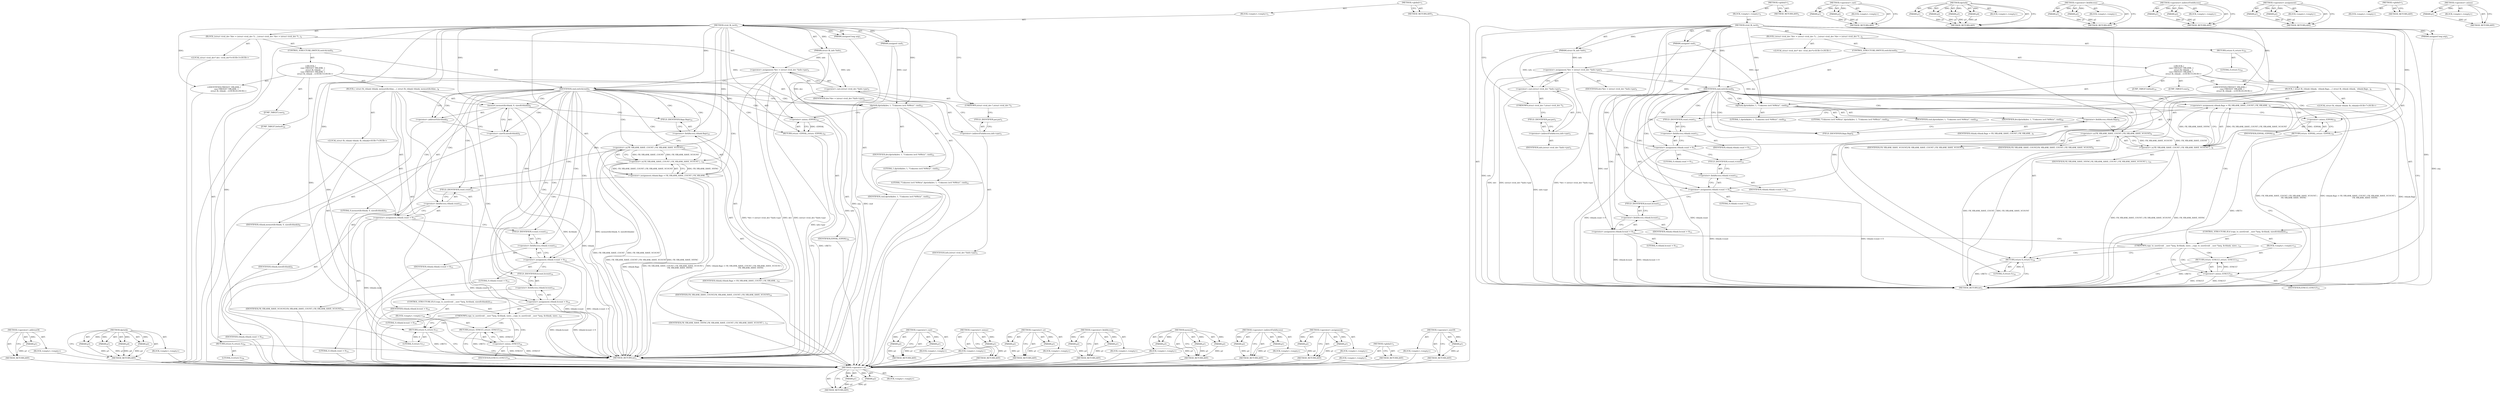 digraph "&lt;operator&gt;.sizeOf" {
vulnerable_120 [label=<(METHOD,&lt;operator&gt;.or)>];
vulnerable_121 [label=<(PARAM,p1)>];
vulnerable_122 [label=<(PARAM,p2)>];
vulnerable_123 [label=<(BLOCK,&lt;empty&gt;,&lt;empty&gt;)>];
vulnerable_124 [label=<(METHOD_RETURN,ANY)>];
vulnerable_6 [label=<(METHOD,&lt;global&gt;)<SUB>1</SUB>>];
vulnerable_7 [label=<(BLOCK,&lt;empty&gt;,&lt;empty&gt;)<SUB>1</SUB>>];
vulnerable_8 [label=<(METHOD,vivid_fb_ioctl)<SUB>1</SUB>>];
vulnerable_9 [label=<(PARAM,struct fb_info *info)<SUB>1</SUB>>];
vulnerable_10 [label=<(PARAM,unsigned cmd)<SUB>1</SUB>>];
vulnerable_11 [label=<(PARAM,unsigned long arg)<SUB>1</SUB>>];
vulnerable_12 [label=<(BLOCK,{
	struct vivid_dev *dev = (struct vivid_dev *)...,{
	struct vivid_dev *dev = (struct vivid_dev *)...)<SUB>2</SUB>>];
vulnerable_13 [label="<(LOCAL,struct vivid_dev* dev: vivid_dev*)<SUB>3</SUB>>"];
vulnerable_14 [label=<(&lt;operator&gt;.assignment,*dev = (struct vivid_dev *)info-&gt;par)<SUB>3</SUB>>];
vulnerable_15 [label=<(IDENTIFIER,dev,*dev = (struct vivid_dev *)info-&gt;par)<SUB>3</SUB>>];
vulnerable_16 [label=<(&lt;operator&gt;.cast,(struct vivid_dev *)info-&gt;par)<SUB>3</SUB>>];
vulnerable_17 [label=<(UNKNOWN,struct vivid_dev *,struct vivid_dev *)<SUB>3</SUB>>];
vulnerable_18 [label=<(&lt;operator&gt;.indirectFieldAccess,info-&gt;par)<SUB>3</SUB>>];
vulnerable_19 [label=<(IDENTIFIER,info,(struct vivid_dev *)info-&gt;par)<SUB>3</SUB>>];
vulnerable_20 [label=<(FIELD_IDENTIFIER,par,par)<SUB>3</SUB>>];
vulnerable_21 [label=<(CONTROL_STRUCTURE,SWITCH,switch(cmd))<SUB>5</SUB>>];
vulnerable_22 [label=<(IDENTIFIER,cmd,switch(cmd))<SUB>5</SUB>>];
vulnerable_23 [label="<(BLOCK,{
 	case FBIOGET_VBLANK: {
 		struct fb_vblank ...,{
 	case FBIOGET_VBLANK: {
 		struct fb_vblank ...)<SUB>5</SUB>>"];
vulnerable_24 [label=<(JUMP_TARGET,case)<SUB>6</SUB>>];
vulnerable_25 [label="<(IDENTIFIER,FBIOGET_VBLANK,{
 	case FBIOGET_VBLANK: {
 		struct fb_vblank ...)<SUB>6</SUB>>"];
vulnerable_26 [label=<(BLOCK,{
 		struct fb_vblank vblank;
 
 		vblank.flags...,{
 		struct fb_vblank vblank;
 
 		vblank.flags...)<SUB>6</SUB>>];
vulnerable_27 [label="<(LOCAL,struct fb_vblank vblank: fb_vblank)<SUB>7</SUB>>"];
vulnerable_28 [label=<(&lt;operator&gt;.assignment,vblank.flags = FB_VBLANK_HAVE_COUNT | FB_VBLANK...)<SUB>9</SUB>>];
vulnerable_29 [label=<(&lt;operator&gt;.fieldAccess,vblank.flags)<SUB>9</SUB>>];
vulnerable_30 [label=<(IDENTIFIER,vblank,vblank.flags = FB_VBLANK_HAVE_COUNT | FB_VBLANK...)<SUB>9</SUB>>];
vulnerable_31 [label=<(FIELD_IDENTIFIER,flags,flags)<SUB>9</SUB>>];
vulnerable_32 [label=<(&lt;operator&gt;.or,FB_VBLANK_HAVE_COUNT | FB_VBLANK_HAVE_VCOUNT |
...)<SUB>9</SUB>>];
vulnerable_33 [label=<(&lt;operator&gt;.or,FB_VBLANK_HAVE_COUNT | FB_VBLANK_HAVE_VCOUNT)<SUB>9</SUB>>];
vulnerable_34 [label=<(IDENTIFIER,FB_VBLANK_HAVE_COUNT,FB_VBLANK_HAVE_COUNT | FB_VBLANK_HAVE_VCOUNT)<SUB>9</SUB>>];
vulnerable_35 [label=<(IDENTIFIER,FB_VBLANK_HAVE_VCOUNT,FB_VBLANK_HAVE_COUNT | FB_VBLANK_HAVE_VCOUNT)<SUB>9</SUB>>];
vulnerable_36 [label=<(IDENTIFIER,FB_VBLANK_HAVE_VSYNC,FB_VBLANK_HAVE_COUNT | FB_VBLANK_HAVE_VCOUNT |
...)<SUB>10</SUB>>];
vulnerable_37 [label=<(&lt;operator&gt;.assignment,vblank.count = 0)<SUB>11</SUB>>];
vulnerable_38 [label=<(&lt;operator&gt;.fieldAccess,vblank.count)<SUB>11</SUB>>];
vulnerable_39 [label=<(IDENTIFIER,vblank,vblank.count = 0)<SUB>11</SUB>>];
vulnerable_40 [label=<(FIELD_IDENTIFIER,count,count)<SUB>11</SUB>>];
vulnerable_41 [label=<(LITERAL,0,vblank.count = 0)<SUB>11</SUB>>];
vulnerable_42 [label=<(&lt;operator&gt;.assignment,vblank.vcount = 0)<SUB>12</SUB>>];
vulnerable_43 [label=<(&lt;operator&gt;.fieldAccess,vblank.vcount)<SUB>12</SUB>>];
vulnerable_44 [label=<(IDENTIFIER,vblank,vblank.vcount = 0)<SUB>12</SUB>>];
vulnerable_45 [label=<(FIELD_IDENTIFIER,vcount,vcount)<SUB>12</SUB>>];
vulnerable_46 [label=<(LITERAL,0,vblank.vcount = 0)<SUB>12</SUB>>];
vulnerable_47 [label=<(&lt;operator&gt;.assignment,vblank.hcount = 0)<SUB>13</SUB>>];
vulnerable_48 [label=<(&lt;operator&gt;.fieldAccess,vblank.hcount)<SUB>13</SUB>>];
vulnerable_49 [label=<(IDENTIFIER,vblank,vblank.hcount = 0)<SUB>13</SUB>>];
vulnerable_50 [label=<(FIELD_IDENTIFIER,hcount,hcount)<SUB>13</SUB>>];
vulnerable_51 [label=<(LITERAL,0,vblank.hcount = 0)<SUB>13</SUB>>];
vulnerable_52 [label=<(CONTROL_STRUCTURE,IF,if (copy_to_user((void __user *)arg, &amp;vblank, sizeof(vblank))))<SUB>14</SUB>>];
vulnerable_53 [label=<(UNKNOWN,copy_to_user((void __user *)arg, &amp;vblank, sizeo...,copy_to_user((void __user *)arg, &amp;vblank, sizeo...)<SUB>14</SUB>>];
vulnerable_54 [label=<(BLOCK,&lt;empty&gt;,&lt;empty&gt;)<SUB>15</SUB>>];
vulnerable_55 [label=<(RETURN,return -EFAULT;,return -EFAULT;)<SUB>15</SUB>>];
vulnerable_56 [label=<(&lt;operator&gt;.minus,-EFAULT)<SUB>15</SUB>>];
vulnerable_57 [label=<(IDENTIFIER,EFAULT,-EFAULT)<SUB>15</SUB>>];
vulnerable_58 [label=<(RETURN,return 0;,return 0;)<SUB>16</SUB>>];
vulnerable_59 [label=<(LITERAL,0,return 0;)<SUB>16</SUB>>];
vulnerable_60 [label=<(JUMP_TARGET,default)<SUB>19</SUB>>];
vulnerable_61 [label=<(dprintk,dprintk(dev, 1, &quot;Unknown ioctl %08x\n&quot;, cmd))<SUB>20</SUB>>];
vulnerable_62 [label=<(IDENTIFIER,dev,dprintk(dev, 1, &quot;Unknown ioctl %08x\n&quot;, cmd))<SUB>20</SUB>>];
vulnerable_63 [label=<(LITERAL,1,dprintk(dev, 1, &quot;Unknown ioctl %08x\n&quot;, cmd))<SUB>20</SUB>>];
vulnerable_64 [label=<(LITERAL,&quot;Unknown ioctl %08x\n&quot;,dprintk(dev, 1, &quot;Unknown ioctl %08x\n&quot;, cmd))<SUB>20</SUB>>];
vulnerable_65 [label=<(IDENTIFIER,cmd,dprintk(dev, 1, &quot;Unknown ioctl %08x\n&quot;, cmd))<SUB>20</SUB>>];
vulnerable_66 [label=<(RETURN,return -EINVAL;,return -EINVAL;)<SUB>21</SUB>>];
vulnerable_67 [label=<(&lt;operator&gt;.minus,-EINVAL)<SUB>21</SUB>>];
vulnerable_68 [label=<(IDENTIFIER,EINVAL,-EINVAL)<SUB>21</SUB>>];
vulnerable_69 [label=<(RETURN,return 0;,return 0;)<SUB>23</SUB>>];
vulnerable_70 [label=<(LITERAL,0,return 0;)<SUB>23</SUB>>];
vulnerable_71 [label=<(METHOD_RETURN,int)<SUB>1</SUB>>];
vulnerable_73 [label=<(METHOD_RETURN,ANY)<SUB>1</SUB>>];
vulnerable_105 [label=<(METHOD,&lt;operator&gt;.cast)>];
vulnerable_106 [label=<(PARAM,p1)>];
vulnerable_107 [label=<(PARAM,p2)>];
vulnerable_108 [label=<(BLOCK,&lt;empty&gt;,&lt;empty&gt;)>];
vulnerable_109 [label=<(METHOD_RETURN,ANY)>];
vulnerable_129 [label=<(METHOD,dprintk)>];
vulnerable_130 [label=<(PARAM,p1)>];
vulnerable_131 [label=<(PARAM,p2)>];
vulnerable_132 [label=<(PARAM,p3)>];
vulnerable_133 [label=<(PARAM,p4)>];
vulnerable_134 [label=<(BLOCK,&lt;empty&gt;,&lt;empty&gt;)>];
vulnerable_135 [label=<(METHOD_RETURN,ANY)>];
vulnerable_115 [label=<(METHOD,&lt;operator&gt;.fieldAccess)>];
vulnerable_116 [label=<(PARAM,p1)>];
vulnerable_117 [label=<(PARAM,p2)>];
vulnerable_118 [label=<(BLOCK,&lt;empty&gt;,&lt;empty&gt;)>];
vulnerable_119 [label=<(METHOD_RETURN,ANY)>];
vulnerable_110 [label=<(METHOD,&lt;operator&gt;.indirectFieldAccess)>];
vulnerable_111 [label=<(PARAM,p1)>];
vulnerable_112 [label=<(PARAM,p2)>];
vulnerable_113 [label=<(BLOCK,&lt;empty&gt;,&lt;empty&gt;)>];
vulnerable_114 [label=<(METHOD_RETURN,ANY)>];
vulnerable_100 [label=<(METHOD,&lt;operator&gt;.assignment)>];
vulnerable_101 [label=<(PARAM,p1)>];
vulnerable_102 [label=<(PARAM,p2)>];
vulnerable_103 [label=<(BLOCK,&lt;empty&gt;,&lt;empty&gt;)>];
vulnerable_104 [label=<(METHOD_RETURN,ANY)>];
vulnerable_94 [label=<(METHOD,&lt;global&gt;)<SUB>1</SUB>>];
vulnerable_95 [label=<(BLOCK,&lt;empty&gt;,&lt;empty&gt;)>];
vulnerable_96 [label=<(METHOD_RETURN,ANY)>];
vulnerable_125 [label=<(METHOD,&lt;operator&gt;.minus)>];
vulnerable_126 [label=<(PARAM,p1)>];
vulnerable_127 [label=<(BLOCK,&lt;empty&gt;,&lt;empty&gt;)>];
vulnerable_128 [label=<(METHOD_RETURN,ANY)>];
fixed_127 [label=<(METHOD,&lt;operator&gt;.addressOf)>];
fixed_128 [label=<(PARAM,p1)>];
fixed_129 [label=<(BLOCK,&lt;empty&gt;,&lt;empty&gt;)>];
fixed_130 [label=<(METHOD_RETURN,ANY)>];
fixed_149 [label=<(METHOD,dprintk)>];
fixed_150 [label=<(PARAM,p1)>];
fixed_151 [label=<(PARAM,p2)>];
fixed_152 [label=<(PARAM,p3)>];
fixed_153 [label=<(PARAM,p4)>];
fixed_154 [label=<(BLOCK,&lt;empty&gt;,&lt;empty&gt;)>];
fixed_155 [label=<(METHOD_RETURN,ANY)>];
fixed_6 [label=<(METHOD,&lt;global&gt;)<SUB>1</SUB>>];
fixed_7 [label=<(BLOCK,&lt;empty&gt;,&lt;empty&gt;)<SUB>1</SUB>>];
fixed_8 [label=<(METHOD,vivid_fb_ioctl)<SUB>1</SUB>>];
fixed_9 [label=<(PARAM,struct fb_info *info)<SUB>1</SUB>>];
fixed_10 [label=<(PARAM,unsigned cmd)<SUB>1</SUB>>];
fixed_11 [label=<(PARAM,unsigned long arg)<SUB>1</SUB>>];
fixed_12 [label=<(BLOCK,{
	struct vivid_dev *dev = (struct vivid_dev *)...,{
	struct vivid_dev *dev = (struct vivid_dev *)...)<SUB>2</SUB>>];
fixed_13 [label="<(LOCAL,struct vivid_dev* dev: vivid_dev*)<SUB>3</SUB>>"];
fixed_14 [label=<(&lt;operator&gt;.assignment,*dev = (struct vivid_dev *)info-&gt;par)<SUB>3</SUB>>];
fixed_15 [label=<(IDENTIFIER,dev,*dev = (struct vivid_dev *)info-&gt;par)<SUB>3</SUB>>];
fixed_16 [label=<(&lt;operator&gt;.cast,(struct vivid_dev *)info-&gt;par)<SUB>3</SUB>>];
fixed_17 [label=<(UNKNOWN,struct vivid_dev *,struct vivid_dev *)<SUB>3</SUB>>];
fixed_18 [label=<(&lt;operator&gt;.indirectFieldAccess,info-&gt;par)<SUB>3</SUB>>];
fixed_19 [label=<(IDENTIFIER,info,(struct vivid_dev *)info-&gt;par)<SUB>3</SUB>>];
fixed_20 [label=<(FIELD_IDENTIFIER,par,par)<SUB>3</SUB>>];
fixed_21 [label=<(CONTROL_STRUCTURE,SWITCH,switch(cmd))<SUB>5</SUB>>];
fixed_22 [label=<(IDENTIFIER,cmd,switch(cmd))<SUB>5</SUB>>];
fixed_23 [label="<(BLOCK,{
 	case FBIOGET_VBLANK: {
 		struct fb_vblank ...,{
 	case FBIOGET_VBLANK: {
 		struct fb_vblank ...)<SUB>5</SUB>>"];
fixed_24 [label=<(JUMP_TARGET,case)<SUB>6</SUB>>];
fixed_25 [label="<(IDENTIFIER,FBIOGET_VBLANK,{
 	case FBIOGET_VBLANK: {
 		struct fb_vblank ...)<SUB>6</SUB>>"];
fixed_26 [label=<(BLOCK,{
 		struct fb_vblank vblank;
 
		memset(&amp;vblan...,{
 		struct fb_vblank vblank;
 
		memset(&amp;vblan...)<SUB>6</SUB>>];
fixed_27 [label="<(LOCAL,struct fb_vblank vblank: fb_vblank)<SUB>7</SUB>>"];
fixed_28 [label=<(memset,memset(&amp;vblank, 0, sizeof(vblank)))<SUB>9</SUB>>];
fixed_29 [label=<(&lt;operator&gt;.addressOf,&amp;vblank)<SUB>9</SUB>>];
fixed_30 [label=<(IDENTIFIER,vblank,memset(&amp;vblank, 0, sizeof(vblank)))<SUB>9</SUB>>];
fixed_31 [label=<(LITERAL,0,memset(&amp;vblank, 0, sizeof(vblank)))<SUB>9</SUB>>];
fixed_32 [label=<(&lt;operator&gt;.sizeOf,sizeof(vblank))<SUB>9</SUB>>];
fixed_33 [label=<(IDENTIFIER,vblank,sizeof(vblank))<SUB>9</SUB>>];
fixed_34 [label=<(&lt;operator&gt;.assignment,vblank.flags = FB_VBLANK_HAVE_COUNT | FB_VBLANK...)<SUB>10</SUB>>];
fixed_35 [label=<(&lt;operator&gt;.fieldAccess,vblank.flags)<SUB>10</SUB>>];
fixed_36 [label=<(IDENTIFIER,vblank,vblank.flags = FB_VBLANK_HAVE_COUNT | FB_VBLANK...)<SUB>10</SUB>>];
fixed_37 [label=<(FIELD_IDENTIFIER,flags,flags)<SUB>10</SUB>>];
fixed_38 [label=<(&lt;operator&gt;.or,FB_VBLANK_HAVE_COUNT | FB_VBLANK_HAVE_VCOUNT |
...)<SUB>10</SUB>>];
fixed_39 [label=<(&lt;operator&gt;.or,FB_VBLANK_HAVE_COUNT | FB_VBLANK_HAVE_VCOUNT)<SUB>10</SUB>>];
fixed_40 [label=<(IDENTIFIER,FB_VBLANK_HAVE_COUNT,FB_VBLANK_HAVE_COUNT | FB_VBLANK_HAVE_VCOUNT)<SUB>10</SUB>>];
fixed_41 [label=<(IDENTIFIER,FB_VBLANK_HAVE_VCOUNT,FB_VBLANK_HAVE_COUNT | FB_VBLANK_HAVE_VCOUNT)<SUB>10</SUB>>];
fixed_42 [label=<(IDENTIFIER,FB_VBLANK_HAVE_VSYNC,FB_VBLANK_HAVE_COUNT | FB_VBLANK_HAVE_VCOUNT |
...)<SUB>11</SUB>>];
fixed_43 [label=<(&lt;operator&gt;.assignment,vblank.count = 0)<SUB>12</SUB>>];
fixed_44 [label=<(&lt;operator&gt;.fieldAccess,vblank.count)<SUB>12</SUB>>];
fixed_45 [label=<(IDENTIFIER,vblank,vblank.count = 0)<SUB>12</SUB>>];
fixed_46 [label=<(FIELD_IDENTIFIER,count,count)<SUB>12</SUB>>];
fixed_47 [label=<(LITERAL,0,vblank.count = 0)<SUB>12</SUB>>];
fixed_48 [label=<(&lt;operator&gt;.assignment,vblank.vcount = 0)<SUB>13</SUB>>];
fixed_49 [label=<(&lt;operator&gt;.fieldAccess,vblank.vcount)<SUB>13</SUB>>];
fixed_50 [label=<(IDENTIFIER,vblank,vblank.vcount = 0)<SUB>13</SUB>>];
fixed_51 [label=<(FIELD_IDENTIFIER,vcount,vcount)<SUB>13</SUB>>];
fixed_52 [label=<(LITERAL,0,vblank.vcount = 0)<SUB>13</SUB>>];
fixed_53 [label=<(&lt;operator&gt;.assignment,vblank.hcount = 0)<SUB>14</SUB>>];
fixed_54 [label=<(&lt;operator&gt;.fieldAccess,vblank.hcount)<SUB>14</SUB>>];
fixed_55 [label=<(IDENTIFIER,vblank,vblank.hcount = 0)<SUB>14</SUB>>];
fixed_56 [label=<(FIELD_IDENTIFIER,hcount,hcount)<SUB>14</SUB>>];
fixed_57 [label=<(LITERAL,0,vblank.hcount = 0)<SUB>14</SUB>>];
fixed_58 [label=<(CONTROL_STRUCTURE,IF,if (copy_to_user((void __user *)arg, &amp;vblank, sizeof(vblank))))<SUB>15</SUB>>];
fixed_59 [label=<(UNKNOWN,copy_to_user((void __user *)arg, &amp;vblank, sizeo...,copy_to_user((void __user *)arg, &amp;vblank, sizeo...)<SUB>15</SUB>>];
fixed_60 [label=<(BLOCK,&lt;empty&gt;,&lt;empty&gt;)<SUB>16</SUB>>];
fixed_61 [label=<(RETURN,return -EFAULT;,return -EFAULT;)<SUB>16</SUB>>];
fixed_62 [label=<(&lt;operator&gt;.minus,-EFAULT)<SUB>16</SUB>>];
fixed_63 [label=<(IDENTIFIER,EFAULT,-EFAULT)<SUB>16</SUB>>];
fixed_64 [label=<(RETURN,return 0;,return 0;)<SUB>17</SUB>>];
fixed_65 [label=<(LITERAL,0,return 0;)<SUB>17</SUB>>];
fixed_66 [label=<(JUMP_TARGET,default)<SUB>20</SUB>>];
fixed_67 [label=<(dprintk,dprintk(dev, 1, &quot;Unknown ioctl %08x\n&quot;, cmd))<SUB>21</SUB>>];
fixed_68 [label=<(IDENTIFIER,dev,dprintk(dev, 1, &quot;Unknown ioctl %08x\n&quot;, cmd))<SUB>21</SUB>>];
fixed_69 [label=<(LITERAL,1,dprintk(dev, 1, &quot;Unknown ioctl %08x\n&quot;, cmd))<SUB>21</SUB>>];
fixed_70 [label=<(LITERAL,&quot;Unknown ioctl %08x\n&quot;,dprintk(dev, 1, &quot;Unknown ioctl %08x\n&quot;, cmd))<SUB>21</SUB>>];
fixed_71 [label=<(IDENTIFIER,cmd,dprintk(dev, 1, &quot;Unknown ioctl %08x\n&quot;, cmd))<SUB>21</SUB>>];
fixed_72 [label=<(RETURN,return -EINVAL;,return -EINVAL;)<SUB>22</SUB>>];
fixed_73 [label=<(&lt;operator&gt;.minus,-EINVAL)<SUB>22</SUB>>];
fixed_74 [label=<(IDENTIFIER,EINVAL,-EINVAL)<SUB>22</SUB>>];
fixed_75 [label=<(RETURN,return 0;,return 0;)<SUB>24</SUB>>];
fixed_76 [label=<(LITERAL,0,return 0;)<SUB>24</SUB>>];
fixed_77 [label=<(METHOD_RETURN,int)<SUB>1</SUB>>];
fixed_79 [label=<(METHOD_RETURN,ANY)<SUB>1</SUB>>];
fixed_111 [label=<(METHOD,&lt;operator&gt;.cast)>];
fixed_112 [label=<(PARAM,p1)>];
fixed_113 [label=<(PARAM,p2)>];
fixed_114 [label=<(BLOCK,&lt;empty&gt;,&lt;empty&gt;)>];
fixed_115 [label=<(METHOD_RETURN,ANY)>];
fixed_145 [label=<(METHOD,&lt;operator&gt;.minus)>];
fixed_146 [label=<(PARAM,p1)>];
fixed_147 [label=<(BLOCK,&lt;empty&gt;,&lt;empty&gt;)>];
fixed_148 [label=<(METHOD_RETURN,ANY)>];
fixed_140 [label=<(METHOD,&lt;operator&gt;.or)>];
fixed_141 [label=<(PARAM,p1)>];
fixed_142 [label=<(PARAM,p2)>];
fixed_143 [label=<(BLOCK,&lt;empty&gt;,&lt;empty&gt;)>];
fixed_144 [label=<(METHOD_RETURN,ANY)>];
fixed_135 [label=<(METHOD,&lt;operator&gt;.fieldAccess)>];
fixed_136 [label=<(PARAM,p1)>];
fixed_137 [label=<(PARAM,p2)>];
fixed_138 [label=<(BLOCK,&lt;empty&gt;,&lt;empty&gt;)>];
fixed_139 [label=<(METHOD_RETURN,ANY)>];
fixed_121 [label=<(METHOD,memset)>];
fixed_122 [label=<(PARAM,p1)>];
fixed_123 [label=<(PARAM,p2)>];
fixed_124 [label=<(PARAM,p3)>];
fixed_125 [label=<(BLOCK,&lt;empty&gt;,&lt;empty&gt;)>];
fixed_126 [label=<(METHOD_RETURN,ANY)>];
fixed_116 [label=<(METHOD,&lt;operator&gt;.indirectFieldAccess)>];
fixed_117 [label=<(PARAM,p1)>];
fixed_118 [label=<(PARAM,p2)>];
fixed_119 [label=<(BLOCK,&lt;empty&gt;,&lt;empty&gt;)>];
fixed_120 [label=<(METHOD_RETURN,ANY)>];
fixed_106 [label=<(METHOD,&lt;operator&gt;.assignment)>];
fixed_107 [label=<(PARAM,p1)>];
fixed_108 [label=<(PARAM,p2)>];
fixed_109 [label=<(BLOCK,&lt;empty&gt;,&lt;empty&gt;)>];
fixed_110 [label=<(METHOD_RETURN,ANY)>];
fixed_100 [label=<(METHOD,&lt;global&gt;)<SUB>1</SUB>>];
fixed_101 [label=<(BLOCK,&lt;empty&gt;,&lt;empty&gt;)>];
fixed_102 [label=<(METHOD_RETURN,ANY)>];
fixed_131 [label=<(METHOD,&lt;operator&gt;.sizeOf)>];
fixed_132 [label=<(PARAM,p1)>];
fixed_133 [label=<(BLOCK,&lt;empty&gt;,&lt;empty&gt;)>];
fixed_134 [label=<(METHOD_RETURN,ANY)>];
vulnerable_120 -> vulnerable_121  [key=0, label="AST: "];
vulnerable_120 -> vulnerable_121  [key=1, label="DDG: "];
vulnerable_120 -> vulnerable_123  [key=0, label="AST: "];
vulnerable_120 -> vulnerable_122  [key=0, label="AST: "];
vulnerable_120 -> vulnerable_122  [key=1, label="DDG: "];
vulnerable_120 -> vulnerable_124  [key=0, label="AST: "];
vulnerable_120 -> vulnerable_124  [key=1, label="CFG: "];
vulnerable_121 -> vulnerable_124  [key=0, label="DDG: p1"];
vulnerable_122 -> vulnerable_124  [key=0, label="DDG: p2"];
vulnerable_6 -> vulnerable_7  [key=0, label="AST: "];
vulnerable_6 -> vulnerable_73  [key=0, label="AST: "];
vulnerable_6 -> vulnerable_73  [key=1, label="CFG: "];
vulnerable_7 -> vulnerable_8  [key=0, label="AST: "];
vulnerable_8 -> vulnerable_9  [key=0, label="AST: "];
vulnerable_8 -> vulnerable_9  [key=1, label="DDG: "];
vulnerable_8 -> vulnerable_10  [key=0, label="AST: "];
vulnerable_8 -> vulnerable_10  [key=1, label="DDG: "];
vulnerable_8 -> vulnerable_11  [key=0, label="AST: "];
vulnerable_8 -> vulnerable_11  [key=1, label="DDG: "];
vulnerable_8 -> vulnerable_12  [key=0, label="AST: "];
vulnerable_8 -> vulnerable_71  [key=0, label="AST: "];
vulnerable_8 -> vulnerable_17  [key=0, label="CFG: "];
vulnerable_8 -> vulnerable_22  [key=0, label="DDG: "];
vulnerable_8 -> vulnerable_25  [key=0, label="DDG: "];
vulnerable_8 -> vulnerable_37  [key=0, label="DDG: "];
vulnerable_8 -> vulnerable_42  [key=0, label="DDG: "];
vulnerable_8 -> vulnerable_47  [key=0, label="DDG: "];
vulnerable_8 -> vulnerable_58  [key=0, label="DDG: "];
vulnerable_8 -> vulnerable_61  [key=0, label="DDG: "];
vulnerable_8 -> vulnerable_59  [key=0, label="DDG: "];
vulnerable_8 -> vulnerable_67  [key=0, label="DDG: "];
vulnerable_8 -> vulnerable_32  [key=0, label="DDG: "];
vulnerable_8 -> vulnerable_33  [key=0, label="DDG: "];
vulnerable_8 -> vulnerable_56  [key=0, label="DDG: "];
vulnerable_9 -> vulnerable_71  [key=0, label="DDG: info"];
vulnerable_9 -> vulnerable_14  [key=0, label="DDG: info"];
vulnerable_9 -> vulnerable_16  [key=0, label="DDG: info"];
vulnerable_10 -> vulnerable_71  [key=0, label="DDG: cmd"];
vulnerable_10 -> vulnerable_61  [key=0, label="DDG: cmd"];
vulnerable_11 -> vulnerable_71  [key=0, label="DDG: arg"];
vulnerable_12 -> vulnerable_13  [key=0, label="AST: "];
vulnerable_12 -> vulnerable_14  [key=0, label="AST: "];
vulnerable_12 -> vulnerable_21  [key=0, label="AST: "];
vulnerable_12 -> vulnerable_69  [key=0, label="AST: "];
vulnerable_14 -> vulnerable_15  [key=0, label="AST: "];
vulnerable_14 -> vulnerable_16  [key=0, label="AST: "];
vulnerable_14 -> vulnerable_22  [key=0, label="CFG: "];
vulnerable_14 -> vulnerable_71  [key=0, label="DDG: dev"];
vulnerable_14 -> vulnerable_71  [key=1, label="DDG: (struct vivid_dev *)info-&gt;par"];
vulnerable_14 -> vulnerable_71  [key=2, label="DDG: *dev = (struct vivid_dev *)info-&gt;par"];
vulnerable_14 -> vulnerable_61  [key=0, label="DDG: dev"];
vulnerable_16 -> vulnerable_17  [key=0, label="AST: "];
vulnerable_16 -> vulnerable_18  [key=0, label="AST: "];
vulnerable_16 -> vulnerable_14  [key=0, label="CFG: "];
vulnerable_16 -> vulnerable_71  [key=0, label="DDG: info-&gt;par"];
vulnerable_17 -> vulnerable_20  [key=0, label="CFG: "];
vulnerable_18 -> vulnerable_19  [key=0, label="AST: "];
vulnerable_18 -> vulnerable_20  [key=0, label="AST: "];
vulnerable_18 -> vulnerable_16  [key=0, label="CFG: "];
vulnerable_20 -> vulnerable_18  [key=0, label="CFG: "];
vulnerable_21 -> vulnerable_22  [key=0, label="AST: "];
vulnerable_21 -> vulnerable_23  [key=0, label="AST: "];
vulnerable_22 -> vulnerable_31  [key=0, label="CFG: "];
vulnerable_22 -> vulnerable_31  [key=1, label="CDG: "];
vulnerable_22 -> vulnerable_61  [key=0, label="CFG: "];
vulnerable_22 -> vulnerable_61  [key=1, label="CDG: "];
vulnerable_22 -> vulnerable_47  [key=0, label="CDG: "];
vulnerable_22 -> vulnerable_48  [key=0, label="CDG: "];
vulnerable_22 -> vulnerable_32  [key=0, label="CDG: "];
vulnerable_22 -> vulnerable_33  [key=0, label="CDG: "];
vulnerable_22 -> vulnerable_42  [key=0, label="CDG: "];
vulnerable_22 -> vulnerable_28  [key=0, label="CDG: "];
vulnerable_22 -> vulnerable_66  [key=0, label="CDG: "];
vulnerable_22 -> vulnerable_37  [key=0, label="CDG: "];
vulnerable_22 -> vulnerable_53  [key=0, label="CDG: "];
vulnerable_22 -> vulnerable_38  [key=0, label="CDG: "];
vulnerable_22 -> vulnerable_67  [key=0, label="CDG: "];
vulnerable_22 -> vulnerable_45  [key=0, label="CDG: "];
vulnerable_22 -> vulnerable_40  [key=0, label="CDG: "];
vulnerable_22 -> vulnerable_29  [key=0, label="CDG: "];
vulnerable_22 -> vulnerable_50  [key=0, label="CDG: "];
vulnerable_22 -> vulnerable_43  [key=0, label="CDG: "];
vulnerable_23 -> vulnerable_24  [key=0, label="AST: "];
vulnerable_23 -> vulnerable_25  [key=0, label="AST: "];
vulnerable_23 -> vulnerable_26  [key=0, label="AST: "];
vulnerable_23 -> vulnerable_60  [key=0, label="AST: "];
vulnerable_23 -> vulnerable_61  [key=0, label="AST: "];
vulnerable_23 -> vulnerable_66  [key=0, label="AST: "];
vulnerable_26 -> vulnerable_27  [key=0, label="AST: "];
vulnerable_26 -> vulnerable_28  [key=0, label="AST: "];
vulnerable_26 -> vulnerable_37  [key=0, label="AST: "];
vulnerable_26 -> vulnerable_42  [key=0, label="AST: "];
vulnerable_26 -> vulnerable_47  [key=0, label="AST: "];
vulnerable_26 -> vulnerable_52  [key=0, label="AST: "];
vulnerable_26 -> vulnerable_58  [key=0, label="AST: "];
vulnerable_28 -> vulnerable_29  [key=0, label="AST: "];
vulnerable_28 -> vulnerable_32  [key=0, label="AST: "];
vulnerable_28 -> vulnerable_40  [key=0, label="CFG: "];
vulnerable_28 -> vulnerable_71  [key=0, label="DDG: vblank.flags"];
vulnerable_28 -> vulnerable_71  [key=1, label="DDG: FB_VBLANK_HAVE_COUNT | FB_VBLANK_HAVE_VCOUNT |
 			FB_VBLANK_HAVE_VSYNC"];
vulnerable_28 -> vulnerable_71  [key=2, label="DDG: vblank.flags = FB_VBLANK_HAVE_COUNT | FB_VBLANK_HAVE_VCOUNT |
 			FB_VBLANK_HAVE_VSYNC"];
vulnerable_29 -> vulnerable_30  [key=0, label="AST: "];
vulnerable_29 -> vulnerable_31  [key=0, label="AST: "];
vulnerable_29 -> vulnerable_33  [key=0, label="CFG: "];
vulnerable_31 -> vulnerable_29  [key=0, label="CFG: "];
vulnerable_32 -> vulnerable_33  [key=0, label="AST: "];
vulnerable_32 -> vulnerable_36  [key=0, label="AST: "];
vulnerable_32 -> vulnerable_28  [key=0, label="CFG: "];
vulnerable_32 -> vulnerable_28  [key=1, label="DDG: FB_VBLANK_HAVE_COUNT | FB_VBLANK_HAVE_VCOUNT"];
vulnerable_32 -> vulnerable_28  [key=2, label="DDG: FB_VBLANK_HAVE_VSYNC"];
vulnerable_32 -> vulnerable_71  [key=0, label="DDG: FB_VBLANK_HAVE_COUNT | FB_VBLANK_HAVE_VCOUNT"];
vulnerable_32 -> vulnerable_71  [key=1, label="DDG: FB_VBLANK_HAVE_VSYNC"];
vulnerable_33 -> vulnerable_34  [key=0, label="AST: "];
vulnerable_33 -> vulnerable_35  [key=0, label="AST: "];
vulnerable_33 -> vulnerable_32  [key=0, label="CFG: "];
vulnerable_33 -> vulnerable_32  [key=1, label="DDG: FB_VBLANK_HAVE_COUNT"];
vulnerable_33 -> vulnerable_32  [key=2, label="DDG: FB_VBLANK_HAVE_VCOUNT"];
vulnerable_33 -> vulnerable_71  [key=0, label="DDG: FB_VBLANK_HAVE_COUNT"];
vulnerable_33 -> vulnerable_71  [key=1, label="DDG: FB_VBLANK_HAVE_VCOUNT"];
vulnerable_37 -> vulnerable_38  [key=0, label="AST: "];
vulnerable_37 -> vulnerable_41  [key=0, label="AST: "];
vulnerable_37 -> vulnerable_45  [key=0, label="CFG: "];
vulnerable_37 -> vulnerable_71  [key=0, label="DDG: vblank.count"];
vulnerable_37 -> vulnerable_71  [key=1, label="DDG: vblank.count = 0"];
vulnerable_38 -> vulnerable_39  [key=0, label="AST: "];
vulnerable_38 -> vulnerable_40  [key=0, label="AST: "];
vulnerable_38 -> vulnerable_37  [key=0, label="CFG: "];
vulnerable_40 -> vulnerable_38  [key=0, label="CFG: "];
vulnerable_42 -> vulnerable_43  [key=0, label="AST: "];
vulnerable_42 -> vulnerable_46  [key=0, label="AST: "];
vulnerable_42 -> vulnerable_50  [key=0, label="CFG: "];
vulnerable_42 -> vulnerable_71  [key=0, label="DDG: vblank.vcount"];
vulnerable_42 -> vulnerable_71  [key=1, label="DDG: vblank.vcount = 0"];
vulnerable_43 -> vulnerable_44  [key=0, label="AST: "];
vulnerable_43 -> vulnerable_45  [key=0, label="AST: "];
vulnerable_43 -> vulnerable_42  [key=0, label="CFG: "];
vulnerable_45 -> vulnerable_43  [key=0, label="CFG: "];
vulnerable_47 -> vulnerable_48  [key=0, label="AST: "];
vulnerable_47 -> vulnerable_51  [key=0, label="AST: "];
vulnerable_47 -> vulnerable_53  [key=0, label="CFG: "];
vulnerable_47 -> vulnerable_71  [key=0, label="DDG: vblank.hcount"];
vulnerable_47 -> vulnerable_71  [key=1, label="DDG: vblank.hcount = 0"];
vulnerable_48 -> vulnerable_49  [key=0, label="AST: "];
vulnerable_48 -> vulnerable_50  [key=0, label="AST: "];
vulnerable_48 -> vulnerable_47  [key=0, label="CFG: "];
vulnerable_50 -> vulnerable_48  [key=0, label="CFG: "];
vulnerable_52 -> vulnerable_53  [key=0, label="AST: "];
vulnerable_52 -> vulnerable_54  [key=0, label="AST: "];
vulnerable_53 -> vulnerable_56  [key=0, label="CFG: "];
vulnerable_53 -> vulnerable_56  [key=1, label="CDG: "];
vulnerable_53 -> vulnerable_58  [key=0, label="CFG: "];
vulnerable_53 -> vulnerable_58  [key=1, label="CDG: "];
vulnerable_53 -> vulnerable_55  [key=0, label="CDG: "];
vulnerable_54 -> vulnerable_55  [key=0, label="AST: "];
vulnerable_55 -> vulnerable_56  [key=0, label="AST: "];
vulnerable_55 -> vulnerable_71  [key=0, label="CFG: "];
vulnerable_55 -> vulnerable_71  [key=1, label="DDG: &lt;RET&gt;"];
vulnerable_56 -> vulnerable_57  [key=0, label="AST: "];
vulnerable_56 -> vulnerable_55  [key=0, label="CFG: "];
vulnerable_56 -> vulnerable_55  [key=1, label="DDG: -EFAULT"];
vulnerable_56 -> vulnerable_71  [key=0, label="DDG: EFAULT"];
vulnerable_56 -> vulnerable_71  [key=1, label="DDG: -EFAULT"];
vulnerable_58 -> vulnerable_59  [key=0, label="AST: "];
vulnerable_58 -> vulnerable_71  [key=0, label="CFG: "];
vulnerable_58 -> vulnerable_71  [key=1, label="DDG: &lt;RET&gt;"];
vulnerable_59 -> vulnerable_58  [key=0, label="DDG: 0"];
vulnerable_61 -> vulnerable_62  [key=0, label="AST: "];
vulnerable_61 -> vulnerable_63  [key=0, label="AST: "];
vulnerable_61 -> vulnerable_64  [key=0, label="AST: "];
vulnerable_61 -> vulnerable_65  [key=0, label="AST: "];
vulnerable_61 -> vulnerable_67  [key=0, label="CFG: "];
vulnerable_66 -> vulnerable_67  [key=0, label="AST: "];
vulnerable_66 -> vulnerable_71  [key=0, label="CFG: "];
vulnerable_66 -> vulnerable_71  [key=1, label="DDG: &lt;RET&gt;"];
vulnerable_67 -> vulnerable_68  [key=0, label="AST: "];
vulnerable_67 -> vulnerable_66  [key=0, label="CFG: "];
vulnerable_67 -> vulnerable_66  [key=1, label="DDG: -EINVAL"];
vulnerable_69 -> vulnerable_70  [key=0, label="AST: "];
vulnerable_69 -> vulnerable_71  [key=0, label="CFG: "];
vulnerable_105 -> vulnerable_106  [key=0, label="AST: "];
vulnerable_105 -> vulnerable_106  [key=1, label="DDG: "];
vulnerable_105 -> vulnerable_108  [key=0, label="AST: "];
vulnerable_105 -> vulnerable_107  [key=0, label="AST: "];
vulnerable_105 -> vulnerable_107  [key=1, label="DDG: "];
vulnerable_105 -> vulnerable_109  [key=0, label="AST: "];
vulnerable_105 -> vulnerable_109  [key=1, label="CFG: "];
vulnerable_106 -> vulnerable_109  [key=0, label="DDG: p1"];
vulnerable_107 -> vulnerable_109  [key=0, label="DDG: p2"];
vulnerable_129 -> vulnerable_130  [key=0, label="AST: "];
vulnerable_129 -> vulnerable_130  [key=1, label="DDG: "];
vulnerable_129 -> vulnerable_134  [key=0, label="AST: "];
vulnerable_129 -> vulnerable_131  [key=0, label="AST: "];
vulnerable_129 -> vulnerable_131  [key=1, label="DDG: "];
vulnerable_129 -> vulnerable_135  [key=0, label="AST: "];
vulnerable_129 -> vulnerable_135  [key=1, label="CFG: "];
vulnerable_129 -> vulnerable_132  [key=0, label="AST: "];
vulnerable_129 -> vulnerable_132  [key=1, label="DDG: "];
vulnerable_129 -> vulnerable_133  [key=0, label="AST: "];
vulnerable_129 -> vulnerable_133  [key=1, label="DDG: "];
vulnerable_130 -> vulnerable_135  [key=0, label="DDG: p1"];
vulnerable_131 -> vulnerable_135  [key=0, label="DDG: p2"];
vulnerable_132 -> vulnerable_135  [key=0, label="DDG: p3"];
vulnerable_133 -> vulnerable_135  [key=0, label="DDG: p4"];
vulnerable_115 -> vulnerable_116  [key=0, label="AST: "];
vulnerable_115 -> vulnerable_116  [key=1, label="DDG: "];
vulnerable_115 -> vulnerable_118  [key=0, label="AST: "];
vulnerable_115 -> vulnerable_117  [key=0, label="AST: "];
vulnerable_115 -> vulnerable_117  [key=1, label="DDG: "];
vulnerable_115 -> vulnerable_119  [key=0, label="AST: "];
vulnerable_115 -> vulnerable_119  [key=1, label="CFG: "];
vulnerable_116 -> vulnerable_119  [key=0, label="DDG: p1"];
vulnerable_117 -> vulnerable_119  [key=0, label="DDG: p2"];
vulnerable_110 -> vulnerable_111  [key=0, label="AST: "];
vulnerable_110 -> vulnerable_111  [key=1, label="DDG: "];
vulnerable_110 -> vulnerable_113  [key=0, label="AST: "];
vulnerable_110 -> vulnerable_112  [key=0, label="AST: "];
vulnerable_110 -> vulnerable_112  [key=1, label="DDG: "];
vulnerable_110 -> vulnerable_114  [key=0, label="AST: "];
vulnerable_110 -> vulnerable_114  [key=1, label="CFG: "];
vulnerable_111 -> vulnerable_114  [key=0, label="DDG: p1"];
vulnerable_112 -> vulnerable_114  [key=0, label="DDG: p2"];
vulnerable_100 -> vulnerable_101  [key=0, label="AST: "];
vulnerable_100 -> vulnerable_101  [key=1, label="DDG: "];
vulnerable_100 -> vulnerable_103  [key=0, label="AST: "];
vulnerable_100 -> vulnerable_102  [key=0, label="AST: "];
vulnerable_100 -> vulnerable_102  [key=1, label="DDG: "];
vulnerable_100 -> vulnerable_104  [key=0, label="AST: "];
vulnerable_100 -> vulnerable_104  [key=1, label="CFG: "];
vulnerable_101 -> vulnerable_104  [key=0, label="DDG: p1"];
vulnerable_102 -> vulnerable_104  [key=0, label="DDG: p2"];
vulnerable_94 -> vulnerable_95  [key=0, label="AST: "];
vulnerable_94 -> vulnerable_96  [key=0, label="AST: "];
vulnerable_94 -> vulnerable_96  [key=1, label="CFG: "];
vulnerable_125 -> vulnerable_126  [key=0, label="AST: "];
vulnerable_125 -> vulnerable_126  [key=1, label="DDG: "];
vulnerable_125 -> vulnerable_127  [key=0, label="AST: "];
vulnerable_125 -> vulnerable_128  [key=0, label="AST: "];
vulnerable_125 -> vulnerable_128  [key=1, label="CFG: "];
vulnerable_126 -> vulnerable_128  [key=0, label="DDG: p1"];
fixed_127 -> fixed_128  [key=0, label="AST: "];
fixed_127 -> fixed_128  [key=1, label="DDG: "];
fixed_127 -> fixed_129  [key=0, label="AST: "];
fixed_127 -> fixed_130  [key=0, label="AST: "];
fixed_127 -> fixed_130  [key=1, label="CFG: "];
fixed_128 -> fixed_130  [key=0, label="DDG: p1"];
fixed_129 -> vulnerable_120  [key=0];
fixed_130 -> vulnerable_120  [key=0];
fixed_149 -> fixed_150  [key=0, label="AST: "];
fixed_149 -> fixed_150  [key=1, label="DDG: "];
fixed_149 -> fixed_154  [key=0, label="AST: "];
fixed_149 -> fixed_151  [key=0, label="AST: "];
fixed_149 -> fixed_151  [key=1, label="DDG: "];
fixed_149 -> fixed_155  [key=0, label="AST: "];
fixed_149 -> fixed_155  [key=1, label="CFG: "];
fixed_149 -> fixed_152  [key=0, label="AST: "];
fixed_149 -> fixed_152  [key=1, label="DDG: "];
fixed_149 -> fixed_153  [key=0, label="AST: "];
fixed_149 -> fixed_153  [key=1, label="DDG: "];
fixed_150 -> fixed_155  [key=0, label="DDG: p1"];
fixed_151 -> fixed_155  [key=0, label="DDG: p2"];
fixed_152 -> fixed_155  [key=0, label="DDG: p3"];
fixed_153 -> fixed_155  [key=0, label="DDG: p4"];
fixed_154 -> vulnerable_120  [key=0];
fixed_155 -> vulnerable_120  [key=0];
fixed_6 -> fixed_7  [key=0, label="AST: "];
fixed_6 -> fixed_79  [key=0, label="AST: "];
fixed_6 -> fixed_79  [key=1, label="CFG: "];
fixed_7 -> fixed_8  [key=0, label="AST: "];
fixed_8 -> fixed_9  [key=0, label="AST: "];
fixed_8 -> fixed_9  [key=1, label="DDG: "];
fixed_8 -> fixed_10  [key=0, label="AST: "];
fixed_8 -> fixed_10  [key=1, label="DDG: "];
fixed_8 -> fixed_11  [key=0, label="AST: "];
fixed_8 -> fixed_11  [key=1, label="DDG: "];
fixed_8 -> fixed_12  [key=0, label="AST: "];
fixed_8 -> fixed_77  [key=0, label="AST: "];
fixed_8 -> fixed_17  [key=0, label="CFG: "];
fixed_8 -> fixed_22  [key=0, label="DDG: "];
fixed_8 -> fixed_25  [key=0, label="DDG: "];
fixed_8 -> fixed_43  [key=0, label="DDG: "];
fixed_8 -> fixed_48  [key=0, label="DDG: "];
fixed_8 -> fixed_53  [key=0, label="DDG: "];
fixed_8 -> fixed_64  [key=0, label="DDG: "];
fixed_8 -> fixed_67  [key=0, label="DDG: "];
fixed_8 -> fixed_28  [key=0, label="DDG: "];
fixed_8 -> fixed_65  [key=0, label="DDG: "];
fixed_8 -> fixed_73  [key=0, label="DDG: "];
fixed_8 -> fixed_38  [key=0, label="DDG: "];
fixed_8 -> fixed_39  [key=0, label="DDG: "];
fixed_8 -> fixed_62  [key=0, label="DDG: "];
fixed_9 -> fixed_77  [key=0, label="DDG: info"];
fixed_9 -> fixed_14  [key=0, label="DDG: info"];
fixed_9 -> fixed_16  [key=0, label="DDG: info"];
fixed_10 -> fixed_77  [key=0, label="DDG: cmd"];
fixed_10 -> fixed_67  [key=0, label="DDG: cmd"];
fixed_11 -> fixed_77  [key=0, label="DDG: arg"];
fixed_12 -> fixed_13  [key=0, label="AST: "];
fixed_12 -> fixed_14  [key=0, label="AST: "];
fixed_12 -> fixed_21  [key=0, label="AST: "];
fixed_12 -> fixed_75  [key=0, label="AST: "];
fixed_13 -> vulnerable_120  [key=0];
fixed_14 -> fixed_15  [key=0, label="AST: "];
fixed_14 -> fixed_16  [key=0, label="AST: "];
fixed_14 -> fixed_22  [key=0, label="CFG: "];
fixed_14 -> fixed_77  [key=0, label="DDG: dev"];
fixed_14 -> fixed_77  [key=1, label="DDG: (struct vivid_dev *)info-&gt;par"];
fixed_14 -> fixed_77  [key=2, label="DDG: *dev = (struct vivid_dev *)info-&gt;par"];
fixed_14 -> fixed_67  [key=0, label="DDG: dev"];
fixed_15 -> vulnerable_120  [key=0];
fixed_16 -> fixed_17  [key=0, label="AST: "];
fixed_16 -> fixed_18  [key=0, label="AST: "];
fixed_16 -> fixed_14  [key=0, label="CFG: "];
fixed_16 -> fixed_77  [key=0, label="DDG: info-&gt;par"];
fixed_17 -> fixed_20  [key=0, label="CFG: "];
fixed_18 -> fixed_19  [key=0, label="AST: "];
fixed_18 -> fixed_20  [key=0, label="AST: "];
fixed_18 -> fixed_16  [key=0, label="CFG: "];
fixed_19 -> vulnerable_120  [key=0];
fixed_20 -> fixed_18  [key=0, label="CFG: "];
fixed_21 -> fixed_22  [key=0, label="AST: "];
fixed_21 -> fixed_23  [key=0, label="AST: "];
fixed_22 -> fixed_29  [key=0, label="CFG: "];
fixed_22 -> fixed_29  [key=1, label="CDG: "];
fixed_22 -> fixed_67  [key=0, label="CFG: "];
fixed_22 -> fixed_67  [key=1, label="CDG: "];
fixed_22 -> fixed_34  [key=0, label="CDG: "];
fixed_22 -> fixed_48  [key=0, label="CDG: "];
fixed_22 -> fixed_32  [key=0, label="CDG: "];
fixed_22 -> fixed_49  [key=0, label="CDG: "];
fixed_22 -> fixed_73  [key=0, label="CDG: "];
fixed_22 -> fixed_51  [key=0, label="CDG: "];
fixed_22 -> fixed_28  [key=0, label="CDG: "];
fixed_22 -> fixed_37  [key=0, label="CDG: "];
fixed_22 -> fixed_46  [key=0, label="CDG: "];
fixed_22 -> fixed_53  [key=0, label="CDG: "];
fixed_22 -> fixed_38  [key=0, label="CDG: "];
fixed_22 -> fixed_72  [key=0, label="CDG: "];
fixed_22 -> fixed_56  [key=0, label="CDG: "];
fixed_22 -> fixed_59  [key=0, label="CDG: "];
fixed_22 -> fixed_44  [key=0, label="CDG: "];
fixed_22 -> fixed_35  [key=0, label="CDG: "];
fixed_22 -> fixed_54  [key=0, label="CDG: "];
fixed_22 -> fixed_39  [key=0, label="CDG: "];
fixed_22 -> fixed_43  [key=0, label="CDG: "];
fixed_23 -> fixed_24  [key=0, label="AST: "];
fixed_23 -> fixed_25  [key=0, label="AST: "];
fixed_23 -> fixed_26  [key=0, label="AST: "];
fixed_23 -> fixed_66  [key=0, label="AST: "];
fixed_23 -> fixed_67  [key=0, label="AST: "];
fixed_23 -> fixed_72  [key=0, label="AST: "];
fixed_24 -> vulnerable_120  [key=0];
fixed_25 -> vulnerable_120  [key=0];
fixed_26 -> fixed_27  [key=0, label="AST: "];
fixed_26 -> fixed_28  [key=0, label="AST: "];
fixed_26 -> fixed_34  [key=0, label="AST: "];
fixed_26 -> fixed_43  [key=0, label="AST: "];
fixed_26 -> fixed_48  [key=0, label="AST: "];
fixed_26 -> fixed_53  [key=0, label="AST: "];
fixed_26 -> fixed_58  [key=0, label="AST: "];
fixed_26 -> fixed_64  [key=0, label="AST: "];
fixed_27 -> vulnerable_120  [key=0];
fixed_28 -> fixed_29  [key=0, label="AST: "];
fixed_28 -> fixed_31  [key=0, label="AST: "];
fixed_28 -> fixed_32  [key=0, label="AST: "];
fixed_28 -> fixed_37  [key=0, label="CFG: "];
fixed_28 -> fixed_77  [key=0, label="DDG: &amp;vblank"];
fixed_28 -> fixed_77  [key=1, label="DDG: memset(&amp;vblank, 0, sizeof(vblank))"];
fixed_29 -> fixed_30  [key=0, label="AST: "];
fixed_29 -> fixed_32  [key=0, label="CFG: "];
fixed_30 -> vulnerable_120  [key=0];
fixed_31 -> vulnerable_120  [key=0];
fixed_32 -> fixed_33  [key=0, label="AST: "];
fixed_32 -> fixed_28  [key=0, label="CFG: "];
fixed_32 -> fixed_77  [key=0, label="DDG: vblank"];
fixed_33 -> vulnerable_120  [key=0];
fixed_34 -> fixed_35  [key=0, label="AST: "];
fixed_34 -> fixed_38  [key=0, label="AST: "];
fixed_34 -> fixed_46  [key=0, label="CFG: "];
fixed_34 -> fixed_77  [key=0, label="DDG: vblank.flags"];
fixed_34 -> fixed_77  [key=1, label="DDG: FB_VBLANK_HAVE_COUNT | FB_VBLANK_HAVE_VCOUNT |
 			FB_VBLANK_HAVE_VSYNC"];
fixed_34 -> fixed_77  [key=2, label="DDG: vblank.flags = FB_VBLANK_HAVE_COUNT | FB_VBLANK_HAVE_VCOUNT |
 			FB_VBLANK_HAVE_VSYNC"];
fixed_35 -> fixed_36  [key=0, label="AST: "];
fixed_35 -> fixed_37  [key=0, label="AST: "];
fixed_35 -> fixed_39  [key=0, label="CFG: "];
fixed_36 -> vulnerable_120  [key=0];
fixed_37 -> fixed_35  [key=0, label="CFG: "];
fixed_38 -> fixed_39  [key=0, label="AST: "];
fixed_38 -> fixed_42  [key=0, label="AST: "];
fixed_38 -> fixed_34  [key=0, label="CFG: "];
fixed_38 -> fixed_34  [key=1, label="DDG: FB_VBLANK_HAVE_COUNT | FB_VBLANK_HAVE_VCOUNT"];
fixed_38 -> fixed_34  [key=2, label="DDG: FB_VBLANK_HAVE_VSYNC"];
fixed_38 -> fixed_77  [key=0, label="DDG: FB_VBLANK_HAVE_COUNT | FB_VBLANK_HAVE_VCOUNT"];
fixed_38 -> fixed_77  [key=1, label="DDG: FB_VBLANK_HAVE_VSYNC"];
fixed_39 -> fixed_40  [key=0, label="AST: "];
fixed_39 -> fixed_41  [key=0, label="AST: "];
fixed_39 -> fixed_38  [key=0, label="CFG: "];
fixed_39 -> fixed_38  [key=1, label="DDG: FB_VBLANK_HAVE_COUNT"];
fixed_39 -> fixed_38  [key=2, label="DDG: FB_VBLANK_HAVE_VCOUNT"];
fixed_39 -> fixed_77  [key=0, label="DDG: FB_VBLANK_HAVE_COUNT"];
fixed_39 -> fixed_77  [key=1, label="DDG: FB_VBLANK_HAVE_VCOUNT"];
fixed_40 -> vulnerable_120  [key=0];
fixed_41 -> vulnerable_120  [key=0];
fixed_42 -> vulnerable_120  [key=0];
fixed_43 -> fixed_44  [key=0, label="AST: "];
fixed_43 -> fixed_47  [key=0, label="AST: "];
fixed_43 -> fixed_51  [key=0, label="CFG: "];
fixed_43 -> fixed_77  [key=0, label="DDG: vblank.count"];
fixed_43 -> fixed_77  [key=1, label="DDG: vblank.count = 0"];
fixed_44 -> fixed_45  [key=0, label="AST: "];
fixed_44 -> fixed_46  [key=0, label="AST: "];
fixed_44 -> fixed_43  [key=0, label="CFG: "];
fixed_45 -> vulnerable_120  [key=0];
fixed_46 -> fixed_44  [key=0, label="CFG: "];
fixed_47 -> vulnerable_120  [key=0];
fixed_48 -> fixed_49  [key=0, label="AST: "];
fixed_48 -> fixed_52  [key=0, label="AST: "];
fixed_48 -> fixed_56  [key=0, label="CFG: "];
fixed_48 -> fixed_77  [key=0, label="DDG: vblank.vcount"];
fixed_48 -> fixed_77  [key=1, label="DDG: vblank.vcount = 0"];
fixed_49 -> fixed_50  [key=0, label="AST: "];
fixed_49 -> fixed_51  [key=0, label="AST: "];
fixed_49 -> fixed_48  [key=0, label="CFG: "];
fixed_50 -> vulnerable_120  [key=0];
fixed_51 -> fixed_49  [key=0, label="CFG: "];
fixed_52 -> vulnerable_120  [key=0];
fixed_53 -> fixed_54  [key=0, label="AST: "];
fixed_53 -> fixed_57  [key=0, label="AST: "];
fixed_53 -> fixed_59  [key=0, label="CFG: "];
fixed_53 -> fixed_77  [key=0, label="DDG: vblank.hcount"];
fixed_53 -> fixed_77  [key=1, label="DDG: vblank.hcount = 0"];
fixed_54 -> fixed_55  [key=0, label="AST: "];
fixed_54 -> fixed_56  [key=0, label="AST: "];
fixed_54 -> fixed_53  [key=0, label="CFG: "];
fixed_55 -> vulnerable_120  [key=0];
fixed_56 -> fixed_54  [key=0, label="CFG: "];
fixed_57 -> vulnerable_120  [key=0];
fixed_58 -> fixed_59  [key=0, label="AST: "];
fixed_58 -> fixed_60  [key=0, label="AST: "];
fixed_59 -> fixed_62  [key=0, label="CFG: "];
fixed_59 -> fixed_62  [key=1, label="CDG: "];
fixed_59 -> fixed_64  [key=0, label="CFG: "];
fixed_59 -> fixed_64  [key=1, label="CDG: "];
fixed_59 -> fixed_61  [key=0, label="CDG: "];
fixed_60 -> fixed_61  [key=0, label="AST: "];
fixed_61 -> fixed_62  [key=0, label="AST: "];
fixed_61 -> fixed_77  [key=0, label="CFG: "];
fixed_61 -> fixed_77  [key=1, label="DDG: &lt;RET&gt;"];
fixed_62 -> fixed_63  [key=0, label="AST: "];
fixed_62 -> fixed_61  [key=0, label="CFG: "];
fixed_62 -> fixed_61  [key=1, label="DDG: -EFAULT"];
fixed_62 -> fixed_77  [key=0, label="DDG: EFAULT"];
fixed_62 -> fixed_77  [key=1, label="DDG: -EFAULT"];
fixed_63 -> vulnerable_120  [key=0];
fixed_64 -> fixed_65  [key=0, label="AST: "];
fixed_64 -> fixed_77  [key=0, label="CFG: "];
fixed_64 -> fixed_77  [key=1, label="DDG: &lt;RET&gt;"];
fixed_65 -> fixed_64  [key=0, label="DDG: 0"];
fixed_66 -> vulnerable_120  [key=0];
fixed_67 -> fixed_68  [key=0, label="AST: "];
fixed_67 -> fixed_69  [key=0, label="AST: "];
fixed_67 -> fixed_70  [key=0, label="AST: "];
fixed_67 -> fixed_71  [key=0, label="AST: "];
fixed_67 -> fixed_73  [key=0, label="CFG: "];
fixed_68 -> vulnerable_120  [key=0];
fixed_69 -> vulnerable_120  [key=0];
fixed_70 -> vulnerable_120  [key=0];
fixed_71 -> vulnerable_120  [key=0];
fixed_72 -> fixed_73  [key=0, label="AST: "];
fixed_72 -> fixed_77  [key=0, label="CFG: "];
fixed_72 -> fixed_77  [key=1, label="DDG: &lt;RET&gt;"];
fixed_73 -> fixed_74  [key=0, label="AST: "];
fixed_73 -> fixed_72  [key=0, label="CFG: "];
fixed_73 -> fixed_72  [key=1, label="DDG: -EINVAL"];
fixed_74 -> vulnerable_120  [key=0];
fixed_75 -> fixed_76  [key=0, label="AST: "];
fixed_75 -> fixed_77  [key=0, label="CFG: "];
fixed_76 -> vulnerable_120  [key=0];
fixed_77 -> vulnerable_120  [key=0];
fixed_79 -> vulnerable_120  [key=0];
fixed_111 -> fixed_112  [key=0, label="AST: "];
fixed_111 -> fixed_112  [key=1, label="DDG: "];
fixed_111 -> fixed_114  [key=0, label="AST: "];
fixed_111 -> fixed_113  [key=0, label="AST: "];
fixed_111 -> fixed_113  [key=1, label="DDG: "];
fixed_111 -> fixed_115  [key=0, label="AST: "];
fixed_111 -> fixed_115  [key=1, label="CFG: "];
fixed_112 -> fixed_115  [key=0, label="DDG: p1"];
fixed_113 -> fixed_115  [key=0, label="DDG: p2"];
fixed_114 -> vulnerable_120  [key=0];
fixed_115 -> vulnerable_120  [key=0];
fixed_145 -> fixed_146  [key=0, label="AST: "];
fixed_145 -> fixed_146  [key=1, label="DDG: "];
fixed_145 -> fixed_147  [key=0, label="AST: "];
fixed_145 -> fixed_148  [key=0, label="AST: "];
fixed_145 -> fixed_148  [key=1, label="CFG: "];
fixed_146 -> fixed_148  [key=0, label="DDG: p1"];
fixed_147 -> vulnerable_120  [key=0];
fixed_148 -> vulnerable_120  [key=0];
fixed_140 -> fixed_141  [key=0, label="AST: "];
fixed_140 -> fixed_141  [key=1, label="DDG: "];
fixed_140 -> fixed_143  [key=0, label="AST: "];
fixed_140 -> fixed_142  [key=0, label="AST: "];
fixed_140 -> fixed_142  [key=1, label="DDG: "];
fixed_140 -> fixed_144  [key=0, label="AST: "];
fixed_140 -> fixed_144  [key=1, label="CFG: "];
fixed_141 -> fixed_144  [key=0, label="DDG: p1"];
fixed_142 -> fixed_144  [key=0, label="DDG: p2"];
fixed_143 -> vulnerable_120  [key=0];
fixed_144 -> vulnerable_120  [key=0];
fixed_135 -> fixed_136  [key=0, label="AST: "];
fixed_135 -> fixed_136  [key=1, label="DDG: "];
fixed_135 -> fixed_138  [key=0, label="AST: "];
fixed_135 -> fixed_137  [key=0, label="AST: "];
fixed_135 -> fixed_137  [key=1, label="DDG: "];
fixed_135 -> fixed_139  [key=0, label="AST: "];
fixed_135 -> fixed_139  [key=1, label="CFG: "];
fixed_136 -> fixed_139  [key=0, label="DDG: p1"];
fixed_137 -> fixed_139  [key=0, label="DDG: p2"];
fixed_138 -> vulnerable_120  [key=0];
fixed_139 -> vulnerable_120  [key=0];
fixed_121 -> fixed_122  [key=0, label="AST: "];
fixed_121 -> fixed_122  [key=1, label="DDG: "];
fixed_121 -> fixed_125  [key=0, label="AST: "];
fixed_121 -> fixed_123  [key=0, label="AST: "];
fixed_121 -> fixed_123  [key=1, label="DDG: "];
fixed_121 -> fixed_126  [key=0, label="AST: "];
fixed_121 -> fixed_126  [key=1, label="CFG: "];
fixed_121 -> fixed_124  [key=0, label="AST: "];
fixed_121 -> fixed_124  [key=1, label="DDG: "];
fixed_122 -> fixed_126  [key=0, label="DDG: p1"];
fixed_123 -> fixed_126  [key=0, label="DDG: p2"];
fixed_124 -> fixed_126  [key=0, label="DDG: p3"];
fixed_125 -> vulnerable_120  [key=0];
fixed_126 -> vulnerable_120  [key=0];
fixed_116 -> fixed_117  [key=0, label="AST: "];
fixed_116 -> fixed_117  [key=1, label="DDG: "];
fixed_116 -> fixed_119  [key=0, label="AST: "];
fixed_116 -> fixed_118  [key=0, label="AST: "];
fixed_116 -> fixed_118  [key=1, label="DDG: "];
fixed_116 -> fixed_120  [key=0, label="AST: "];
fixed_116 -> fixed_120  [key=1, label="CFG: "];
fixed_117 -> fixed_120  [key=0, label="DDG: p1"];
fixed_118 -> fixed_120  [key=0, label="DDG: p2"];
fixed_119 -> vulnerable_120  [key=0];
fixed_120 -> vulnerable_120  [key=0];
fixed_106 -> fixed_107  [key=0, label="AST: "];
fixed_106 -> fixed_107  [key=1, label="DDG: "];
fixed_106 -> fixed_109  [key=0, label="AST: "];
fixed_106 -> fixed_108  [key=0, label="AST: "];
fixed_106 -> fixed_108  [key=1, label="DDG: "];
fixed_106 -> fixed_110  [key=0, label="AST: "];
fixed_106 -> fixed_110  [key=1, label="CFG: "];
fixed_107 -> fixed_110  [key=0, label="DDG: p1"];
fixed_108 -> fixed_110  [key=0, label="DDG: p2"];
fixed_109 -> vulnerable_120  [key=0];
fixed_110 -> vulnerable_120  [key=0];
fixed_100 -> fixed_101  [key=0, label="AST: "];
fixed_100 -> fixed_102  [key=0, label="AST: "];
fixed_100 -> fixed_102  [key=1, label="CFG: "];
fixed_101 -> vulnerable_120  [key=0];
fixed_102 -> vulnerable_120  [key=0];
fixed_131 -> fixed_132  [key=0, label="AST: "];
fixed_131 -> fixed_132  [key=1, label="DDG: "];
fixed_131 -> fixed_133  [key=0, label="AST: "];
fixed_131 -> fixed_134  [key=0, label="AST: "];
fixed_131 -> fixed_134  [key=1, label="CFG: "];
fixed_132 -> fixed_134  [key=0, label="DDG: p1"];
fixed_133 -> vulnerable_120  [key=0];
fixed_134 -> vulnerable_120  [key=0];
}
